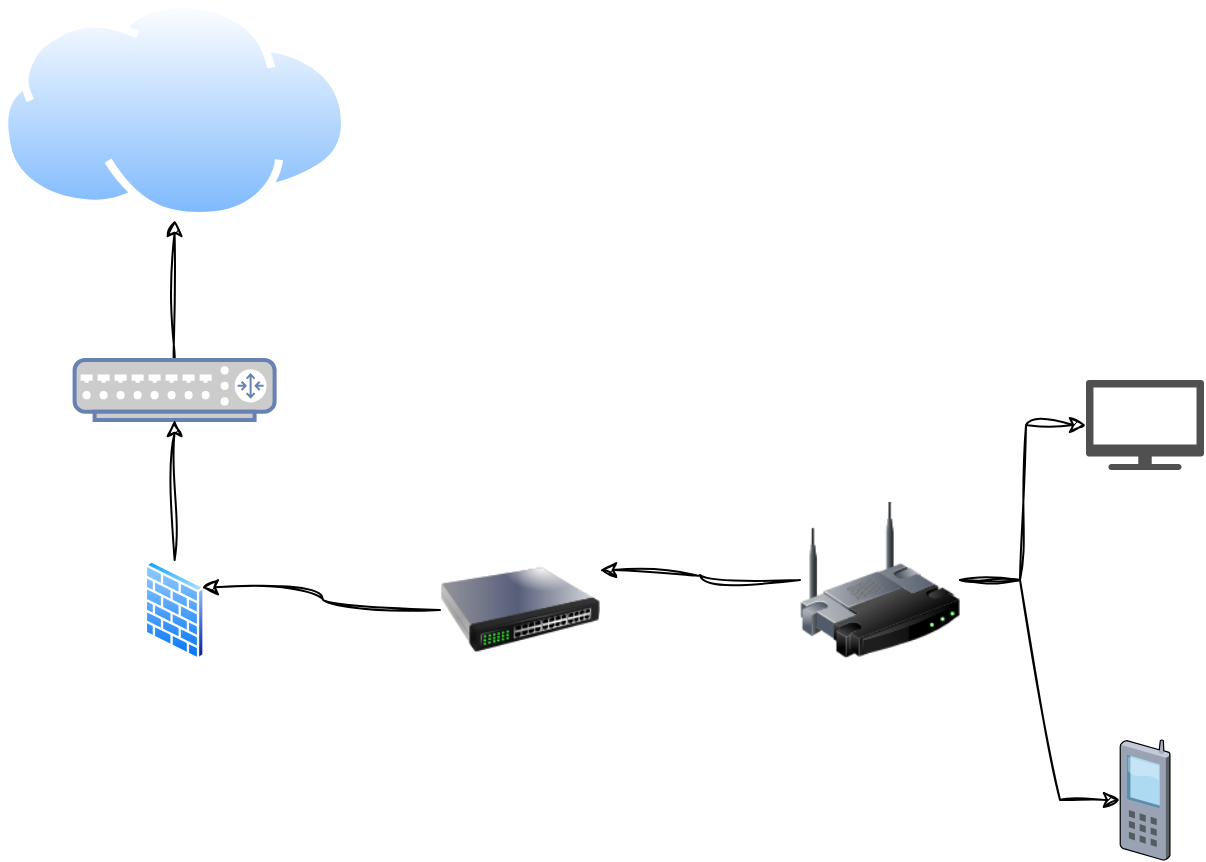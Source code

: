 <mxfile version="25.0.3">
  <diagram name="Page-1" id="qEzmkFf06ybFjCuSIuCM">
    <mxGraphModel dx="1426" dy="743" grid="1" gridSize="10" guides="1" tooltips="1" connect="1" arrows="1" fold="1" page="1" pageScale="1" pageWidth="827" pageHeight="1169" math="0" shadow="0">
      <root>
        <mxCell id="0" />
        <mxCell id="1" parent="0" />
        <mxCell id="WiZxdRvPhTLr7Fi5d71Z-1" value="" style="image;aspect=fixed;perimeter=ellipsePerimeter;html=1;align=center;shadow=0;dashed=0;spacingTop=3;image=img/lib/active_directory/internet_cloud.svg;" vertex="1" parent="1">
          <mxGeometry x="40" y="110" width="174.6" height="110" as="geometry" />
        </mxCell>
        <mxCell id="WiZxdRvPhTLr7Fi5d71Z-14" style="edgeStyle=orthogonalEdgeStyle;rounded=0;orthogonalLoop=1;jettySize=auto;html=1;entryX=0.5;entryY=1;entryDx=0;entryDy=0;sketch=1;curveFitting=1;jiggle=2;curved=1;" edge="1" parent="1" source="WiZxdRvPhTLr7Fi5d71Z-2" target="WiZxdRvPhTLr7Fi5d71Z-1">
          <mxGeometry relative="1" as="geometry" />
        </mxCell>
        <mxCell id="WiZxdRvPhTLr7Fi5d71Z-2" value="" style="fontColor=#0066CC;verticalAlign=top;verticalLabelPosition=bottom;labelPosition=center;align=center;html=1;outlineConnect=0;fillColor=#CCCCCC;strokeColor=#6881B3;gradientColor=none;gradientDirection=north;strokeWidth=2;shape=mxgraph.networks.router;" vertex="1" parent="1">
          <mxGeometry x="77.3" y="290" width="100" height="30" as="geometry" />
        </mxCell>
        <mxCell id="WiZxdRvPhTLr7Fi5d71Z-13" style="edgeStyle=orthogonalEdgeStyle;rounded=0;orthogonalLoop=1;jettySize=auto;html=1;sketch=1;curveFitting=1;jiggle=2;curved=1;" edge="1" parent="1" source="WiZxdRvPhTLr7Fi5d71Z-3" target="WiZxdRvPhTLr7Fi5d71Z-2">
          <mxGeometry relative="1" as="geometry" />
        </mxCell>
        <mxCell id="WiZxdRvPhTLr7Fi5d71Z-3" value="" style="image;aspect=fixed;perimeter=ellipsePerimeter;html=1;align=center;shadow=0;dashed=0;spacingTop=3;image=img/lib/active_directory/firewall.svg;" vertex="1" parent="1">
          <mxGeometry x="112.05" y="390" width="30.5" height="50" as="geometry" />
        </mxCell>
        <mxCell id="WiZxdRvPhTLr7Fi5d71Z-12" style="edgeStyle=orthogonalEdgeStyle;rounded=0;orthogonalLoop=1;jettySize=auto;html=1;entryX=1;entryY=0.25;entryDx=0;entryDy=0;sketch=1;curveFitting=1;jiggle=2;curved=1;" edge="1" parent="1" source="WiZxdRvPhTLr7Fi5d71Z-4" target="WiZxdRvPhTLr7Fi5d71Z-3">
          <mxGeometry relative="1" as="geometry" />
        </mxCell>
        <mxCell id="WiZxdRvPhTLr7Fi5d71Z-4" value="" style="image;html=1;image=img/lib/clip_art/networking/Switch_128x128.png" vertex="1" parent="1">
          <mxGeometry x="260" y="375" width="80" height="80" as="geometry" />
        </mxCell>
        <mxCell id="WiZxdRvPhTLr7Fi5d71Z-9" style="rounded=0;orthogonalLoop=1;jettySize=auto;html=1;sketch=1;curveFitting=1;jiggle=2;edgeStyle=entityRelationEdgeStyle;" edge="1" parent="1" source="WiZxdRvPhTLr7Fi5d71Z-5" target="WiZxdRvPhTLr7Fi5d71Z-8">
          <mxGeometry relative="1" as="geometry" />
        </mxCell>
        <mxCell id="WiZxdRvPhTLr7Fi5d71Z-10" style="rounded=0;orthogonalLoop=1;jettySize=auto;html=1;sketch=1;curveFitting=1;jiggle=2;edgeStyle=entityRelationEdgeStyle;" edge="1" parent="1" source="WiZxdRvPhTLr7Fi5d71Z-5" target="WiZxdRvPhTLr7Fi5d71Z-7">
          <mxGeometry relative="1" as="geometry" />
        </mxCell>
        <mxCell id="WiZxdRvPhTLr7Fi5d71Z-11" style="edgeStyle=orthogonalEdgeStyle;rounded=0;orthogonalLoop=1;jettySize=auto;html=1;entryX=1;entryY=0.25;entryDx=0;entryDy=0;sketch=1;curveFitting=1;jiggle=2;curved=1;" edge="1" parent="1" source="WiZxdRvPhTLr7Fi5d71Z-5" target="WiZxdRvPhTLr7Fi5d71Z-4">
          <mxGeometry relative="1" as="geometry" />
        </mxCell>
        <mxCell id="WiZxdRvPhTLr7Fi5d71Z-5" value="" style="image;html=1;image=img/lib/clip_art/networking/Wireless_Router_128x128.png" vertex="1" parent="1">
          <mxGeometry x="440" y="360" width="80" height="80" as="geometry" />
        </mxCell>
        <mxCell id="WiZxdRvPhTLr7Fi5d71Z-7" value="" style="verticalLabelPosition=bottom;sketch=0;aspect=fixed;html=1;verticalAlign=top;strokeColor=none;align=center;outlineConnect=0;shape=mxgraph.citrix.cell_phone;" vertex="1" parent="1">
          <mxGeometry x="600" y="480" width="25" height="60" as="geometry" />
        </mxCell>
        <mxCell id="WiZxdRvPhTLr7Fi5d71Z-8" value="" style="sketch=0;pointerEvents=1;shadow=0;dashed=0;html=1;strokeColor=none;fillColor=#505050;labelPosition=center;verticalLabelPosition=bottom;verticalAlign=top;outlineConnect=0;align=center;shape=mxgraph.office.devices.tv;" vertex="1" parent="1">
          <mxGeometry x="583" y="300" width="59" height="45" as="geometry" />
        </mxCell>
      </root>
    </mxGraphModel>
  </diagram>
</mxfile>
